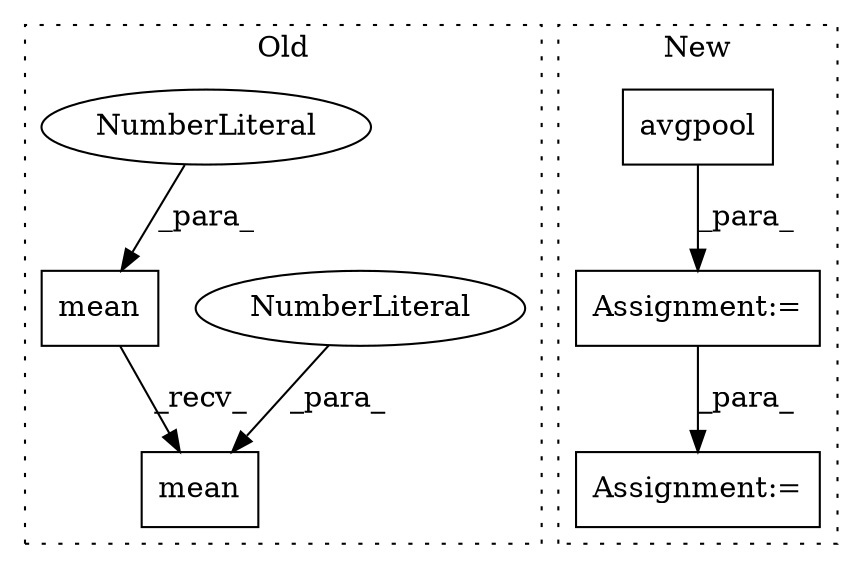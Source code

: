 digraph G {
subgraph cluster0 {
1 [label="mean" a="32" s="3851,3857" l="5,1" shape="box"];
4 [label="NumberLiteral" a="34" s="3856" l="1" shape="ellipse"];
5 [label="mean" a="32" s="3843,3849" l="5,1" shape="box"];
6 [label="NumberLiteral" a="34" s="3848" l="1" shape="ellipse"];
label = "Old";
style="dotted";
}
subgraph cluster1 {
2 [label="avgpool" a="32" s="4928,4937" l="8,1" shape="box"];
3 [label="Assignment:=" a="7" s="4945" l="1" shape="box"];
7 [label="Assignment:=" a="7" s="4922" l="1" shape="box"];
label = "New";
style="dotted";
}
2 -> 7 [label="_para_"];
4 -> 1 [label="_para_"];
5 -> 1 [label="_recv_"];
6 -> 5 [label="_para_"];
7 -> 3 [label="_para_"];
}
